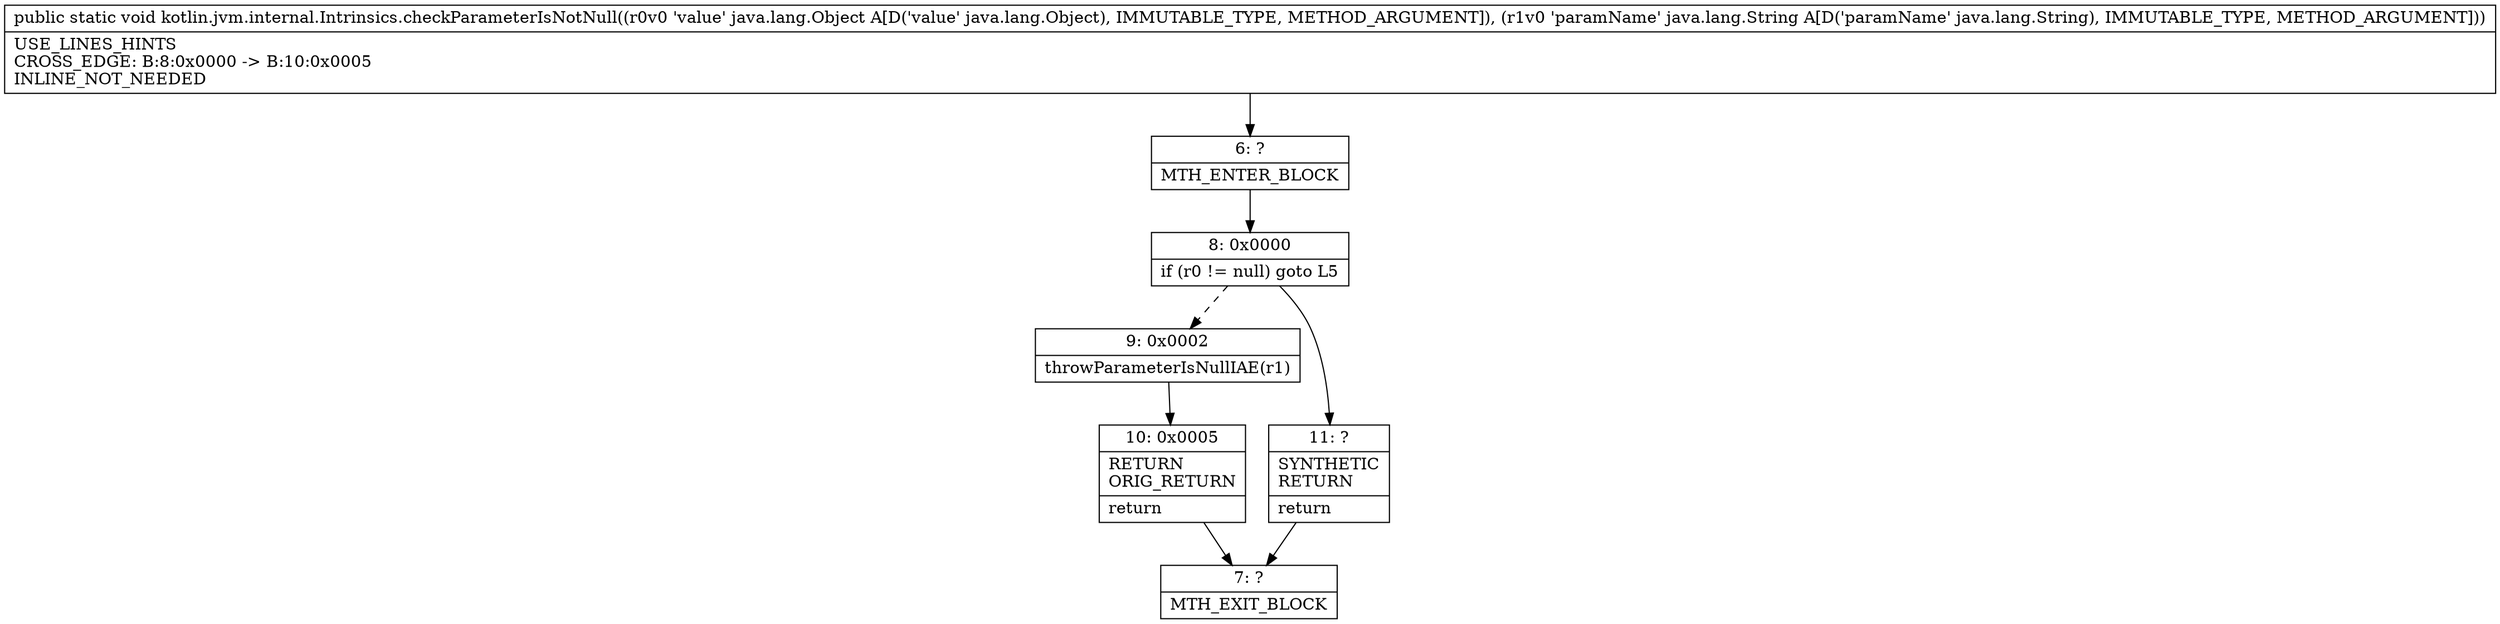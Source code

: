 digraph "CFG forkotlin.jvm.internal.Intrinsics.checkParameterIsNotNull(Ljava\/lang\/Object;Ljava\/lang\/String;)V" {
Node_6 [shape=record,label="{6\:\ ?|MTH_ENTER_BLOCK\l}"];
Node_8 [shape=record,label="{8\:\ 0x0000|if (r0 != null) goto L5\l}"];
Node_9 [shape=record,label="{9\:\ 0x0002|throwParameterIsNullIAE(r1)\l}"];
Node_10 [shape=record,label="{10\:\ 0x0005|RETURN\lORIG_RETURN\l|return\l}"];
Node_7 [shape=record,label="{7\:\ ?|MTH_EXIT_BLOCK\l}"];
Node_11 [shape=record,label="{11\:\ ?|SYNTHETIC\lRETURN\l|return\l}"];
MethodNode[shape=record,label="{public static void kotlin.jvm.internal.Intrinsics.checkParameterIsNotNull((r0v0 'value' java.lang.Object A[D('value' java.lang.Object), IMMUTABLE_TYPE, METHOD_ARGUMENT]), (r1v0 'paramName' java.lang.String A[D('paramName' java.lang.String), IMMUTABLE_TYPE, METHOD_ARGUMENT]))  | USE_LINES_HINTS\lCROSS_EDGE: B:8:0x0000 \-\> B:10:0x0005\lINLINE_NOT_NEEDED\l}"];
MethodNode -> Node_6;Node_6 -> Node_8;
Node_8 -> Node_9[style=dashed];
Node_8 -> Node_11;
Node_9 -> Node_10;
Node_10 -> Node_7;
Node_11 -> Node_7;
}

